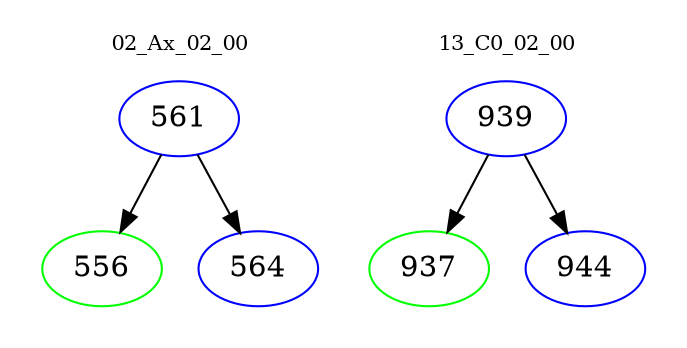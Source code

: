 digraph{
subgraph cluster_0 {
color = white
label = "02_Ax_02_00";
fontsize=10;
T0_561 [label="561", color="blue"]
T0_561 -> T0_556 [color="black"]
T0_556 [label="556", color="green"]
T0_561 -> T0_564 [color="black"]
T0_564 [label="564", color="blue"]
}
subgraph cluster_1 {
color = white
label = "13_C0_02_00";
fontsize=10;
T1_939 [label="939", color="blue"]
T1_939 -> T1_937 [color="black"]
T1_937 [label="937", color="green"]
T1_939 -> T1_944 [color="black"]
T1_944 [label="944", color="blue"]
}
}

